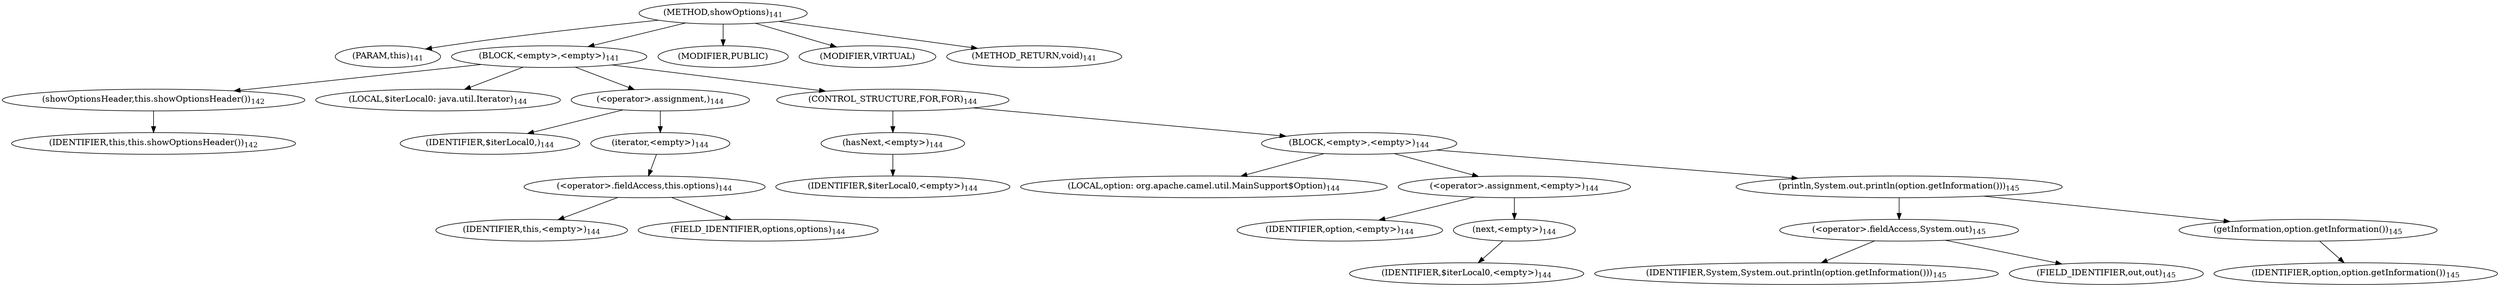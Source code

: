 digraph "showOptions" {  
"391" [label = <(METHOD,showOptions)<SUB>141</SUB>> ]
"16" [label = <(PARAM,this)<SUB>141</SUB>> ]
"392" [label = <(BLOCK,&lt;empty&gt;,&lt;empty&gt;)<SUB>141</SUB>> ]
"393" [label = <(showOptionsHeader,this.showOptionsHeader())<SUB>142</SUB>> ]
"15" [label = <(IDENTIFIER,this,this.showOptionsHeader())<SUB>142</SUB>> ]
"394" [label = <(LOCAL,$iterLocal0: java.util.Iterator)<SUB>144</SUB>> ]
"395" [label = <(&lt;operator&gt;.assignment,)<SUB>144</SUB>> ]
"396" [label = <(IDENTIFIER,$iterLocal0,)<SUB>144</SUB>> ]
"397" [label = <(iterator,&lt;empty&gt;)<SUB>144</SUB>> ]
"398" [label = <(&lt;operator&gt;.fieldAccess,this.options)<SUB>144</SUB>> ]
"399" [label = <(IDENTIFIER,this,&lt;empty&gt;)<SUB>144</SUB>> ]
"400" [label = <(FIELD_IDENTIFIER,options,options)<SUB>144</SUB>> ]
"401" [label = <(CONTROL_STRUCTURE,FOR,FOR)<SUB>144</SUB>> ]
"402" [label = <(hasNext,&lt;empty&gt;)<SUB>144</SUB>> ]
"403" [label = <(IDENTIFIER,$iterLocal0,&lt;empty&gt;)<SUB>144</SUB>> ]
"404" [label = <(BLOCK,&lt;empty&gt;,&lt;empty&gt;)<SUB>144</SUB>> ]
"405" [label = <(LOCAL,option: org.apache.camel.util.MainSupport$Option)<SUB>144</SUB>> ]
"406" [label = <(&lt;operator&gt;.assignment,&lt;empty&gt;)<SUB>144</SUB>> ]
"407" [label = <(IDENTIFIER,option,&lt;empty&gt;)<SUB>144</SUB>> ]
"408" [label = <(next,&lt;empty&gt;)<SUB>144</SUB>> ]
"409" [label = <(IDENTIFIER,$iterLocal0,&lt;empty&gt;)<SUB>144</SUB>> ]
"410" [label = <(println,System.out.println(option.getInformation()))<SUB>145</SUB>> ]
"411" [label = <(&lt;operator&gt;.fieldAccess,System.out)<SUB>145</SUB>> ]
"412" [label = <(IDENTIFIER,System,System.out.println(option.getInformation()))<SUB>145</SUB>> ]
"413" [label = <(FIELD_IDENTIFIER,out,out)<SUB>145</SUB>> ]
"414" [label = <(getInformation,option.getInformation())<SUB>145</SUB>> ]
"415" [label = <(IDENTIFIER,option,option.getInformation())<SUB>145</SUB>> ]
"416" [label = <(MODIFIER,PUBLIC)> ]
"417" [label = <(MODIFIER,VIRTUAL)> ]
"418" [label = <(METHOD_RETURN,void)<SUB>141</SUB>> ]
  "391" -> "16" 
  "391" -> "392" 
  "391" -> "416" 
  "391" -> "417" 
  "391" -> "418" 
  "392" -> "393" 
  "392" -> "394" 
  "392" -> "395" 
  "392" -> "401" 
  "393" -> "15" 
  "395" -> "396" 
  "395" -> "397" 
  "397" -> "398" 
  "398" -> "399" 
  "398" -> "400" 
  "401" -> "402" 
  "401" -> "404" 
  "402" -> "403" 
  "404" -> "405" 
  "404" -> "406" 
  "404" -> "410" 
  "406" -> "407" 
  "406" -> "408" 
  "408" -> "409" 
  "410" -> "411" 
  "410" -> "414" 
  "411" -> "412" 
  "411" -> "413" 
  "414" -> "415" 
}
